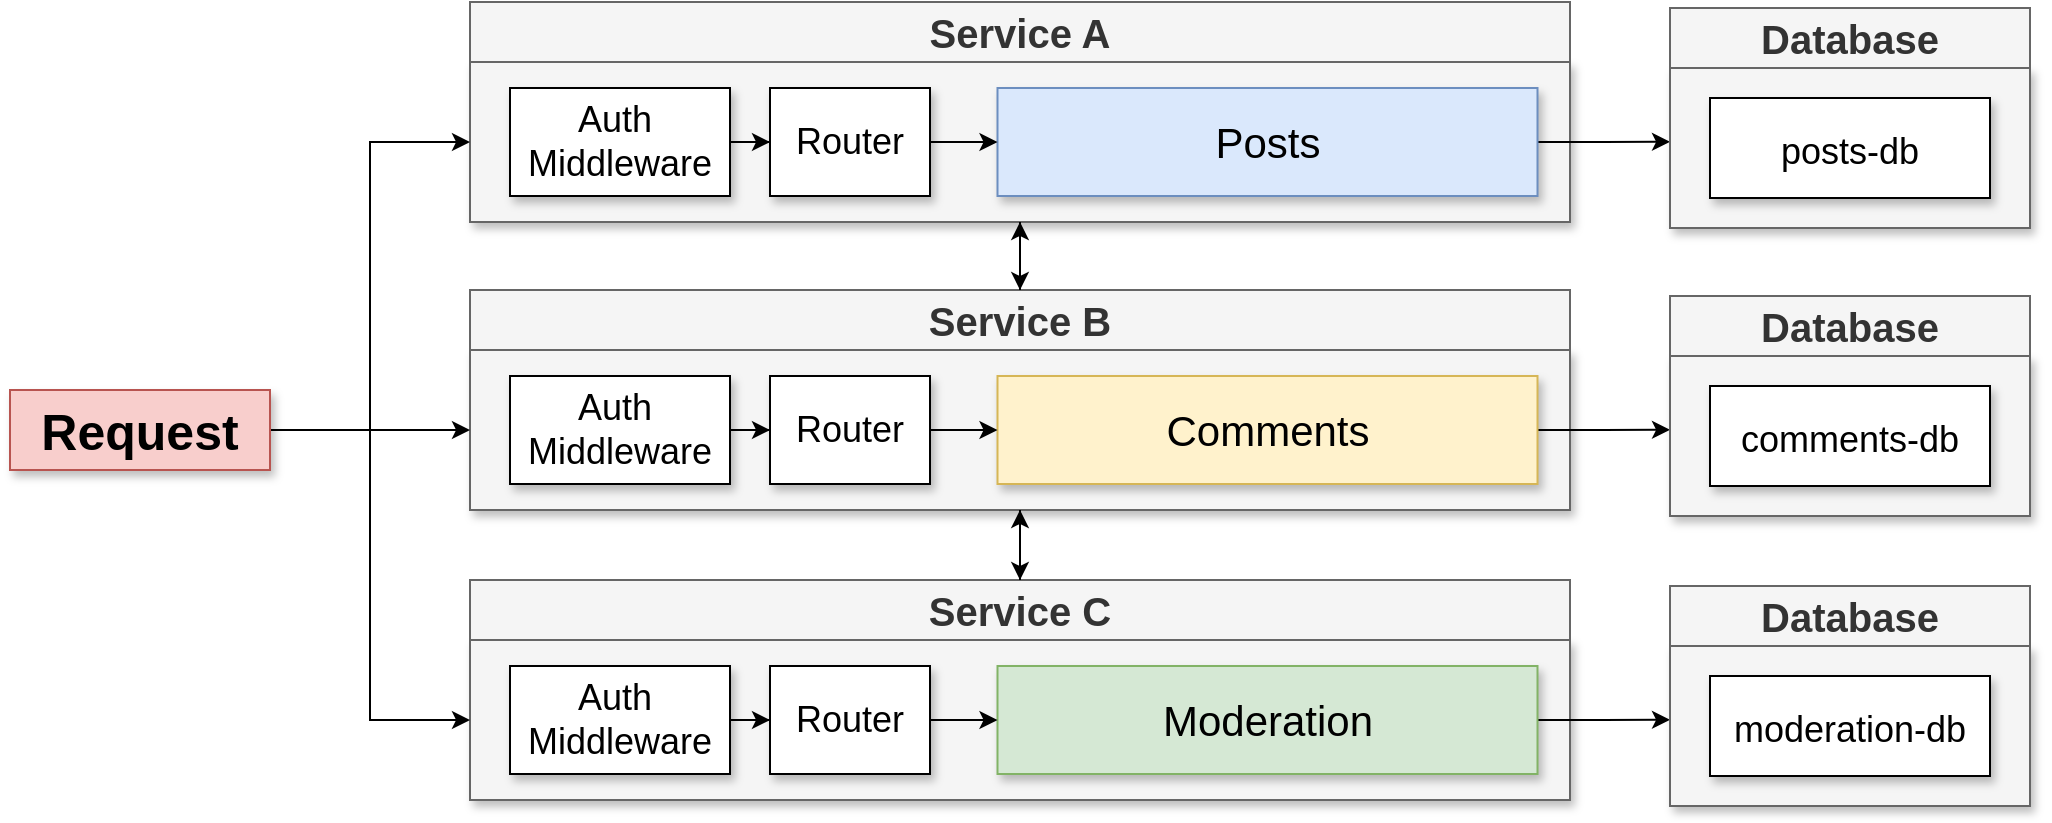<mxfile version="28.2.8">
  <diagram name="Page-1" id="6tLfG7Eav3hsm75sWqbT">
    <mxGraphModel dx="1426" dy="841" grid="1" gridSize="10" guides="1" tooltips="1" connect="1" arrows="1" fold="1" page="1" pageScale="1" pageWidth="850" pageHeight="1100" math="0" shadow="0">
      <root>
        <mxCell id="0" />
        <mxCell id="1" parent="0" />
        <mxCell id="WYHA53Uc1hT1TrPhP80W-1" value="" style="group" parent="1" vertex="1" connectable="0">
          <mxGeometry x="310" y="80" width="780" height="113" as="geometry" />
        </mxCell>
        <mxCell id="WYHA53Uc1hT1TrPhP80W-2" value="" style="rounded=0;whiteSpace=wrap;html=1;shadow=1;fontSize=28;fillColor=#f5f5f5;strokeColor=#666666;fontColor=#333333;" parent="WYHA53Uc1hT1TrPhP80W-1" vertex="1">
          <mxGeometry y="30" width="550" height="80" as="geometry" />
        </mxCell>
        <mxCell id="WYHA53Uc1hT1TrPhP80W-3" style="edgeStyle=orthogonalEdgeStyle;rounded=0;orthogonalLoop=1;jettySize=auto;html=1;exitX=1;exitY=0.5;exitDx=0;exitDy=0;fontSize=25;" parent="WYHA53Uc1hT1TrPhP80W-1" source="WYHA53Uc1hT1TrPhP80W-4" edge="1">
          <mxGeometry relative="1" as="geometry">
            <mxPoint x="600" y="69.897" as="targetPoint" />
          </mxGeometry>
        </mxCell>
        <mxCell id="WYHA53Uc1hT1TrPhP80W-4" value="Posts" style="rounded=0;whiteSpace=wrap;html=1;shadow=1;fontSize=21;fillColor=#dae8fc;strokeColor=#6c8ebf;" parent="WYHA53Uc1hT1TrPhP80W-1" vertex="1">
          <mxGeometry x="263.75" y="43" width="270" height="54" as="geometry" />
        </mxCell>
        <mxCell id="WYHA53Uc1hT1TrPhP80W-5" value="" style="rounded=0;whiteSpace=wrap;html=1;shadow=1;fontSize=28;fillColor=#f5f5f5;strokeColor=#666666;fontColor=#333333;" parent="WYHA53Uc1hT1TrPhP80W-1" vertex="1">
          <mxGeometry x="600" y="33" width="180" height="80" as="geometry" />
        </mxCell>
        <mxCell id="WYHA53Uc1hT1TrPhP80W-6" value="&lt;font style=&quot;font-size: 18px;&quot;&gt;posts-db&lt;/font&gt;" style="rounded=0;whiteSpace=wrap;html=1;shadow=1;fontSize=21;" parent="WYHA53Uc1hT1TrPhP80W-1" vertex="1">
          <mxGeometry x="620" y="48" width="140" height="50" as="geometry" />
        </mxCell>
        <mxCell id="WYHA53Uc1hT1TrPhP80W-7" value="Auth&amp;nbsp;&lt;div&gt;Middleware&lt;/div&gt;" style="rounded=0;whiteSpace=wrap;html=1;shadow=1;fontSize=18;" parent="WYHA53Uc1hT1TrPhP80W-1" vertex="1">
          <mxGeometry x="20" y="43" width="110" height="54" as="geometry" />
        </mxCell>
        <mxCell id="WYHA53Uc1hT1TrPhP80W-8" style="edgeStyle=orthogonalEdgeStyle;rounded=0;orthogonalLoop=1;jettySize=auto;html=1;exitX=1;exitY=0.5;exitDx=0;exitDy=0;fontSize=22;" parent="WYHA53Uc1hT1TrPhP80W-1" source="WYHA53Uc1hT1TrPhP80W-9" target="WYHA53Uc1hT1TrPhP80W-4" edge="1">
          <mxGeometry relative="1" as="geometry" />
        </mxCell>
        <mxCell id="WYHA53Uc1hT1TrPhP80W-9" value="Router" style="rounded=0;whiteSpace=wrap;html=1;shadow=1;fontSize=18;" parent="WYHA53Uc1hT1TrPhP80W-1" vertex="1">
          <mxGeometry x="150" y="43" width="80" height="54" as="geometry" />
        </mxCell>
        <mxCell id="WYHA53Uc1hT1TrPhP80W-10" style="edgeStyle=orthogonalEdgeStyle;rounded=0;orthogonalLoop=1;jettySize=auto;html=1;exitX=1;exitY=0.5;exitDx=0;exitDy=0;fontSize=22;" parent="WYHA53Uc1hT1TrPhP80W-1" source="WYHA53Uc1hT1TrPhP80W-7" target="WYHA53Uc1hT1TrPhP80W-9" edge="1">
          <mxGeometry relative="1" as="geometry" />
        </mxCell>
        <mxCell id="WYHA53Uc1hT1TrPhP80W-11" value="Service A" style="rounded=0;whiteSpace=wrap;html=1;shadow=0;fontSize=20;fillColor=#f5f5f5;strokeColor=#666666;fontColor=#333333;fontStyle=1" parent="WYHA53Uc1hT1TrPhP80W-1" vertex="1">
          <mxGeometry width="550" height="30" as="geometry" />
        </mxCell>
        <mxCell id="WYHA53Uc1hT1TrPhP80W-12" value="Database" style="rounded=0;whiteSpace=wrap;html=1;shadow=0;fontSize=20;fillColor=#f5f5f5;strokeColor=#666666;fontColor=#333333;fontStyle=1" parent="WYHA53Uc1hT1TrPhP80W-1" vertex="1">
          <mxGeometry x="600" y="3" width="180" height="30" as="geometry" />
        </mxCell>
        <mxCell id="WYHA53Uc1hT1TrPhP80W-13" value="" style="group" parent="1" vertex="1" connectable="0">
          <mxGeometry x="310" y="224" width="780" height="113" as="geometry" />
        </mxCell>
        <mxCell id="WYHA53Uc1hT1TrPhP80W-14" value="" style="rounded=0;whiteSpace=wrap;html=1;shadow=1;fontSize=28;fillColor=#f5f5f5;strokeColor=#666666;fontColor=#333333;" parent="WYHA53Uc1hT1TrPhP80W-13" vertex="1">
          <mxGeometry y="30" width="550" height="80" as="geometry" />
        </mxCell>
        <mxCell id="WYHA53Uc1hT1TrPhP80W-15" style="edgeStyle=orthogonalEdgeStyle;rounded=0;orthogonalLoop=1;jettySize=auto;html=1;exitX=1;exitY=0.5;exitDx=0;exitDy=0;fontSize=25;" parent="WYHA53Uc1hT1TrPhP80W-13" source="WYHA53Uc1hT1TrPhP80W-16" edge="1">
          <mxGeometry relative="1" as="geometry">
            <mxPoint x="600" y="69.897" as="targetPoint" />
          </mxGeometry>
        </mxCell>
        <mxCell id="WYHA53Uc1hT1TrPhP80W-16" value="Comments" style="rounded=0;whiteSpace=wrap;html=1;shadow=1;fontSize=21;fillColor=#fff2cc;strokeColor=#d6b656;" parent="WYHA53Uc1hT1TrPhP80W-13" vertex="1">
          <mxGeometry x="263.75" y="43" width="270" height="54" as="geometry" />
        </mxCell>
        <mxCell id="WYHA53Uc1hT1TrPhP80W-17" value="" style="rounded=0;whiteSpace=wrap;html=1;shadow=1;fontSize=28;fillColor=#f5f5f5;strokeColor=#666666;fontColor=#333333;" parent="WYHA53Uc1hT1TrPhP80W-13" vertex="1">
          <mxGeometry x="600" y="33" width="180" height="80" as="geometry" />
        </mxCell>
        <mxCell id="WYHA53Uc1hT1TrPhP80W-18" value="&lt;font style=&quot;font-size: 18px;&quot;&gt;comments-db&lt;/font&gt;" style="rounded=0;whiteSpace=wrap;html=1;shadow=1;fontSize=21;" parent="WYHA53Uc1hT1TrPhP80W-13" vertex="1">
          <mxGeometry x="620" y="48" width="140" height="50" as="geometry" />
        </mxCell>
        <mxCell id="WYHA53Uc1hT1TrPhP80W-19" value="Auth&amp;nbsp;&lt;div&gt;Middleware&lt;/div&gt;" style="rounded=0;whiteSpace=wrap;html=1;shadow=1;fontSize=18;" parent="WYHA53Uc1hT1TrPhP80W-13" vertex="1">
          <mxGeometry x="20" y="43" width="110" height="54" as="geometry" />
        </mxCell>
        <mxCell id="WYHA53Uc1hT1TrPhP80W-20" style="edgeStyle=orthogonalEdgeStyle;rounded=0;orthogonalLoop=1;jettySize=auto;html=1;exitX=1;exitY=0.5;exitDx=0;exitDy=0;fontSize=22;" parent="WYHA53Uc1hT1TrPhP80W-13" source="WYHA53Uc1hT1TrPhP80W-21" target="WYHA53Uc1hT1TrPhP80W-16" edge="1">
          <mxGeometry relative="1" as="geometry" />
        </mxCell>
        <mxCell id="WYHA53Uc1hT1TrPhP80W-21" value="Router" style="rounded=0;whiteSpace=wrap;html=1;shadow=1;fontSize=18;" parent="WYHA53Uc1hT1TrPhP80W-13" vertex="1">
          <mxGeometry x="150" y="43" width="80" height="54" as="geometry" />
        </mxCell>
        <mxCell id="WYHA53Uc1hT1TrPhP80W-22" style="edgeStyle=orthogonalEdgeStyle;rounded=0;orthogonalLoop=1;jettySize=auto;html=1;exitX=1;exitY=0.5;exitDx=0;exitDy=0;fontSize=22;" parent="WYHA53Uc1hT1TrPhP80W-13" source="WYHA53Uc1hT1TrPhP80W-19" target="WYHA53Uc1hT1TrPhP80W-21" edge="1">
          <mxGeometry relative="1" as="geometry" />
        </mxCell>
        <mxCell id="WYHA53Uc1hT1TrPhP80W-23" value="Service B" style="rounded=0;whiteSpace=wrap;html=1;shadow=0;fontSize=20;fillColor=#f5f5f5;strokeColor=#666666;fontColor=#333333;fontStyle=1" parent="WYHA53Uc1hT1TrPhP80W-13" vertex="1">
          <mxGeometry width="550" height="30" as="geometry" />
        </mxCell>
        <mxCell id="WYHA53Uc1hT1TrPhP80W-24" value="Database" style="rounded=0;whiteSpace=wrap;html=1;shadow=0;fontSize=20;fillColor=#f5f5f5;strokeColor=#666666;fontColor=#333333;fontStyle=1" parent="WYHA53Uc1hT1TrPhP80W-13" vertex="1">
          <mxGeometry x="600" y="3" width="180" height="30" as="geometry" />
        </mxCell>
        <mxCell id="WYHA53Uc1hT1TrPhP80W-25" value="" style="group" parent="1" vertex="1" connectable="0">
          <mxGeometry x="310" y="369" width="790" height="113" as="geometry" />
        </mxCell>
        <mxCell id="WYHA53Uc1hT1TrPhP80W-26" value="" style="rounded=0;whiteSpace=wrap;html=1;shadow=1;fontSize=28;fillColor=#f5f5f5;strokeColor=#666666;fontColor=#333333;" parent="WYHA53Uc1hT1TrPhP80W-25" vertex="1">
          <mxGeometry y="30" width="550" height="80" as="geometry" />
        </mxCell>
        <mxCell id="WYHA53Uc1hT1TrPhP80W-27" style="edgeStyle=orthogonalEdgeStyle;rounded=0;orthogonalLoop=1;jettySize=auto;html=1;exitX=1;exitY=0.5;exitDx=0;exitDy=0;fontSize=25;" parent="WYHA53Uc1hT1TrPhP80W-25" source="WYHA53Uc1hT1TrPhP80W-28" edge="1">
          <mxGeometry relative="1" as="geometry">
            <mxPoint x="600" y="69.897" as="targetPoint" />
          </mxGeometry>
        </mxCell>
        <mxCell id="WYHA53Uc1hT1TrPhP80W-28" value="Moderation" style="rounded=0;whiteSpace=wrap;html=1;shadow=1;fontSize=21;fillColor=#d5e8d4;strokeColor=#82b366;" parent="WYHA53Uc1hT1TrPhP80W-25" vertex="1">
          <mxGeometry x="263.75" y="43" width="270" height="54" as="geometry" />
        </mxCell>
        <mxCell id="WYHA53Uc1hT1TrPhP80W-29" value="" style="rounded=0;whiteSpace=wrap;html=1;shadow=1;fontSize=28;fillColor=#f5f5f5;strokeColor=#666666;fontColor=#333333;" parent="WYHA53Uc1hT1TrPhP80W-25" vertex="1">
          <mxGeometry x="600" y="33" width="180" height="80" as="geometry" />
        </mxCell>
        <mxCell id="WYHA53Uc1hT1TrPhP80W-30" value="&lt;font style=&quot;font-size: 18px;&quot;&gt;moderation-db&lt;/font&gt;" style="rounded=0;whiteSpace=wrap;html=1;shadow=1;fontSize=21;" parent="WYHA53Uc1hT1TrPhP80W-25" vertex="1">
          <mxGeometry x="620" y="48" width="140" height="50" as="geometry" />
        </mxCell>
        <mxCell id="WYHA53Uc1hT1TrPhP80W-31" value="Auth&amp;nbsp;&lt;div&gt;Middleware&lt;/div&gt;" style="rounded=0;whiteSpace=wrap;html=1;shadow=1;fontSize=18;" parent="WYHA53Uc1hT1TrPhP80W-25" vertex="1">
          <mxGeometry x="20" y="43" width="110" height="54" as="geometry" />
        </mxCell>
        <mxCell id="WYHA53Uc1hT1TrPhP80W-32" style="edgeStyle=orthogonalEdgeStyle;rounded=0;orthogonalLoop=1;jettySize=auto;html=1;exitX=1;exitY=0.5;exitDx=0;exitDy=0;fontSize=22;" parent="WYHA53Uc1hT1TrPhP80W-25" source="WYHA53Uc1hT1TrPhP80W-33" target="WYHA53Uc1hT1TrPhP80W-28" edge="1">
          <mxGeometry relative="1" as="geometry" />
        </mxCell>
        <mxCell id="WYHA53Uc1hT1TrPhP80W-33" value="Router" style="rounded=0;whiteSpace=wrap;html=1;shadow=1;fontSize=18;" parent="WYHA53Uc1hT1TrPhP80W-25" vertex="1">
          <mxGeometry x="150" y="43" width="80" height="54" as="geometry" />
        </mxCell>
        <mxCell id="WYHA53Uc1hT1TrPhP80W-34" style="edgeStyle=orthogonalEdgeStyle;rounded=0;orthogonalLoop=1;jettySize=auto;html=1;exitX=1;exitY=0.5;exitDx=0;exitDy=0;fontSize=22;" parent="WYHA53Uc1hT1TrPhP80W-25" source="WYHA53Uc1hT1TrPhP80W-31" target="WYHA53Uc1hT1TrPhP80W-33" edge="1">
          <mxGeometry relative="1" as="geometry" />
        </mxCell>
        <mxCell id="WYHA53Uc1hT1TrPhP80W-35" value="Service C" style="rounded=0;whiteSpace=wrap;html=1;shadow=0;fontSize=20;fillColor=#f5f5f5;strokeColor=#666666;fontColor=#333333;fontStyle=1" parent="WYHA53Uc1hT1TrPhP80W-25" vertex="1">
          <mxGeometry width="550" height="30" as="geometry" />
        </mxCell>
        <mxCell id="WYHA53Uc1hT1TrPhP80W-36" value="Database" style="rounded=0;whiteSpace=wrap;html=1;shadow=0;fontSize=20;fillColor=#f5f5f5;strokeColor=#666666;fontColor=#333333;fontStyle=1" parent="WYHA53Uc1hT1TrPhP80W-25" vertex="1">
          <mxGeometry x="600" y="3" width="180" height="30" as="geometry" />
        </mxCell>
        <mxCell id="WYHA53Uc1hT1TrPhP80W-37" style="edgeStyle=orthogonalEdgeStyle;rounded=0;orthogonalLoop=1;jettySize=auto;html=1;entryX=0;entryY=0.5;entryDx=0;entryDy=0;" parent="1" source="WYHA53Uc1hT1TrPhP80W-40" target="WYHA53Uc1hT1TrPhP80W-2" edge="1">
          <mxGeometry relative="1" as="geometry" />
        </mxCell>
        <mxCell id="WYHA53Uc1hT1TrPhP80W-38" style="edgeStyle=orthogonalEdgeStyle;rounded=0;orthogonalLoop=1;jettySize=auto;html=1;entryX=0;entryY=0.5;entryDx=0;entryDy=0;" parent="1" source="WYHA53Uc1hT1TrPhP80W-40" target="WYHA53Uc1hT1TrPhP80W-14" edge="1">
          <mxGeometry relative="1" as="geometry" />
        </mxCell>
        <mxCell id="WYHA53Uc1hT1TrPhP80W-39" style="edgeStyle=orthogonalEdgeStyle;rounded=0;orthogonalLoop=1;jettySize=auto;html=1;entryX=0;entryY=0.5;entryDx=0;entryDy=0;" parent="1" source="WYHA53Uc1hT1TrPhP80W-40" target="WYHA53Uc1hT1TrPhP80W-26" edge="1">
          <mxGeometry relative="1" as="geometry" />
        </mxCell>
        <mxCell id="WYHA53Uc1hT1TrPhP80W-40" value="Request" style="rounded=0;whiteSpace=wrap;html=1;shadow=1;strokeWidth=1;fillColor=#f8cecc;fontSize=25;strokeColor=#b85450;fontStyle=1" parent="1" vertex="1">
          <mxGeometry x="80" y="274" width="130" height="40" as="geometry" />
        </mxCell>
        <mxCell id="WYHA53Uc1hT1TrPhP80W-41" style="edgeStyle=orthogonalEdgeStyle;rounded=0;orthogonalLoop=1;jettySize=auto;html=1;entryX=0.5;entryY=0;entryDx=0;entryDy=0;" parent="1" source="WYHA53Uc1hT1TrPhP80W-2" target="WYHA53Uc1hT1TrPhP80W-23" edge="1">
          <mxGeometry relative="1" as="geometry" />
        </mxCell>
        <mxCell id="WYHA53Uc1hT1TrPhP80W-42" style="edgeStyle=orthogonalEdgeStyle;rounded=0;orthogonalLoop=1;jettySize=auto;html=1;entryX=0.5;entryY=0;entryDx=0;entryDy=0;" parent="1" source="WYHA53Uc1hT1TrPhP80W-14" target="WYHA53Uc1hT1TrPhP80W-35" edge="1">
          <mxGeometry relative="1" as="geometry" />
        </mxCell>
        <mxCell id="WYHA53Uc1hT1TrPhP80W-43" style="edgeStyle=orthogonalEdgeStyle;rounded=0;orthogonalLoop=1;jettySize=auto;html=1;" parent="1" source="WYHA53Uc1hT1TrPhP80W-35" target="WYHA53Uc1hT1TrPhP80W-14" edge="1">
          <mxGeometry relative="1" as="geometry" />
        </mxCell>
        <mxCell id="WYHA53Uc1hT1TrPhP80W-44" style="edgeStyle=orthogonalEdgeStyle;rounded=0;orthogonalLoop=1;jettySize=auto;html=1;" parent="1" source="WYHA53Uc1hT1TrPhP80W-23" target="WYHA53Uc1hT1TrPhP80W-2" edge="1">
          <mxGeometry relative="1" as="geometry" />
        </mxCell>
      </root>
    </mxGraphModel>
  </diagram>
</mxfile>
